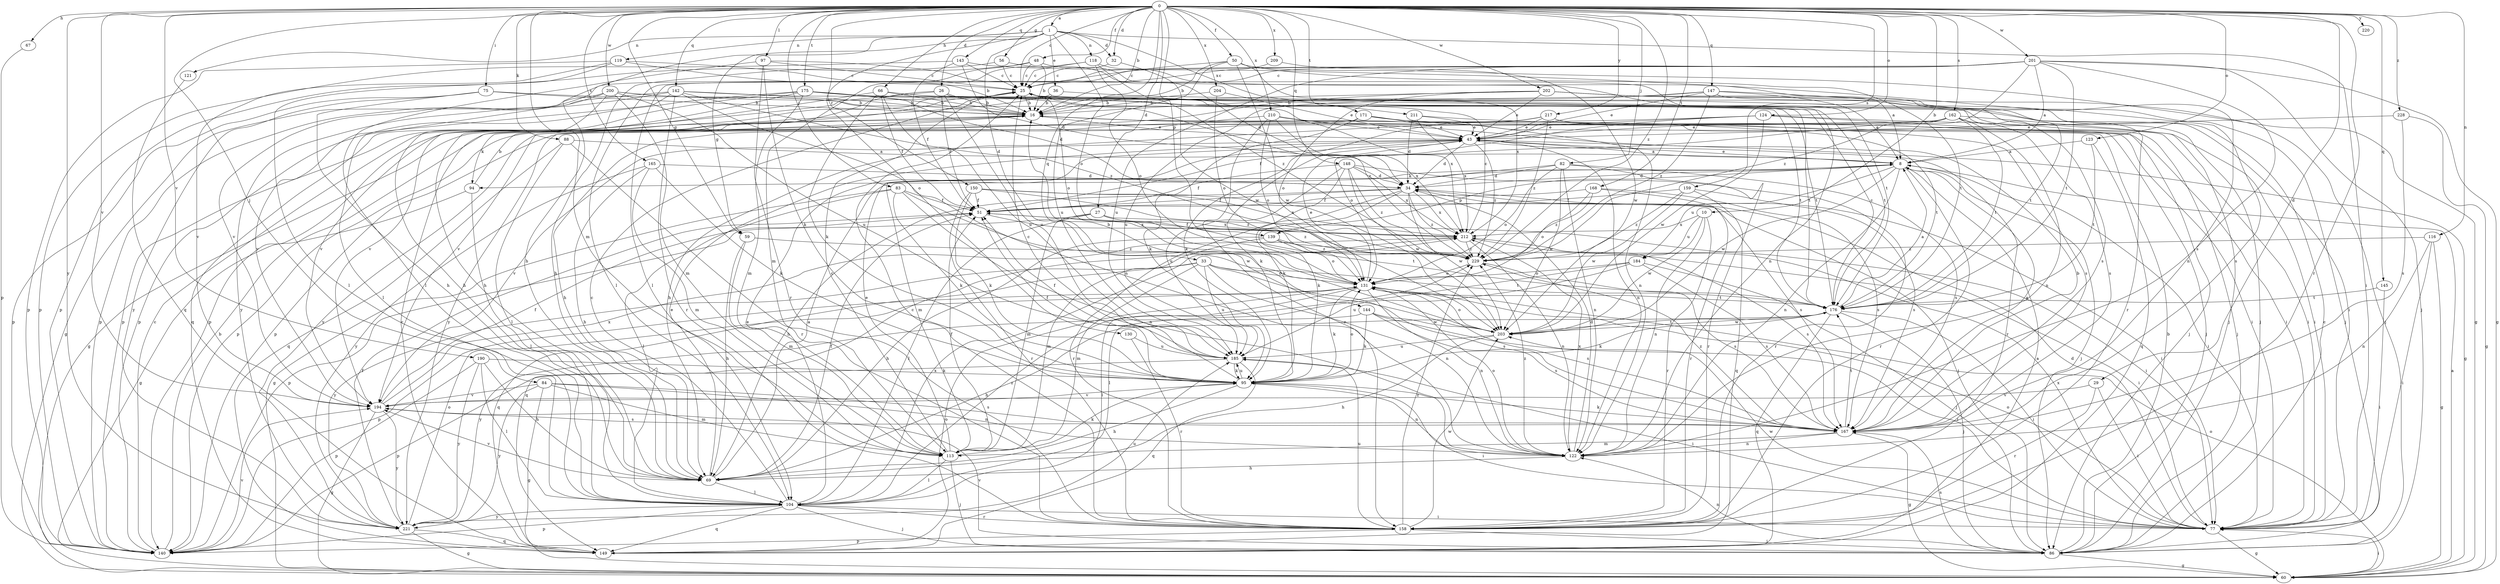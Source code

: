 strict digraph  {
0;
1;
8;
10;
16;
25;
26;
27;
29;
32;
33;
34;
36;
43;
48;
50;
51;
56;
59;
60;
66;
67;
69;
75;
77;
82;
83;
84;
86;
88;
94;
95;
97;
104;
113;
116;
118;
119;
121;
122;
123;
124;
130;
131;
139;
140;
142;
143;
144;
145;
147;
148;
149;
150;
158;
159;
162;
165;
167;
168;
171;
175;
176;
184;
185;
190;
194;
200;
201;
202;
203;
204;
209;
210;
211;
212;
217;
220;
221;
228;
229;
0 -> 1  [label=a];
0 -> 10  [label=b];
0 -> 16  [label=b];
0 -> 25  [label=c];
0 -> 26  [label=d];
0 -> 27  [label=d];
0 -> 29  [label=d];
0 -> 32  [label=d];
0 -> 48  [label=f];
0 -> 50  [label=f];
0 -> 56  [label=g];
0 -> 59  [label=g];
0 -> 66  [label=h];
0 -> 67  [label=h];
0 -> 75  [label=i];
0 -> 82  [label=j];
0 -> 83  [label=j];
0 -> 84  [label=j];
0 -> 88  [label=k];
0 -> 97  [label=l];
0 -> 113  [label=m];
0 -> 116  [label=n];
0 -> 123  [label=o];
0 -> 124  [label=o];
0 -> 139  [label=p];
0 -> 142  [label=q];
0 -> 143  [label=q];
0 -> 144  [label=q];
0 -> 145  [label=q];
0 -> 147  [label=q];
0 -> 148  [label=q];
0 -> 150  [label=r];
0 -> 158  [label=r];
0 -> 159  [label=s];
0 -> 162  [label=s];
0 -> 165  [label=s];
0 -> 168  [label=t];
0 -> 171  [label=t];
0 -> 175  [label=t];
0 -> 190  [label=v];
0 -> 194  [label=v];
0 -> 200  [label=w];
0 -> 201  [label=w];
0 -> 202  [label=w];
0 -> 204  [label=x];
0 -> 209  [label=x];
0 -> 210  [label=x];
0 -> 217  [label=y];
0 -> 220  [label=y];
0 -> 221  [label=y];
0 -> 228  [label=z];
0 -> 229  [label=z];
1 -> 32  [label=d];
1 -> 33  [label=d];
1 -> 36  [label=e];
1 -> 59  [label=g];
1 -> 69  [label=h];
1 -> 77  [label=i];
1 -> 118  [label=n];
1 -> 119  [label=n];
1 -> 121  [label=n];
1 -> 130  [label=o];
1 -> 131  [label=o];
1 -> 211  [label=x];
8 -> 34  [label=d];
8 -> 43  [label=e];
8 -> 77  [label=i];
8 -> 86  [label=j];
8 -> 94  [label=k];
8 -> 122  [label=n];
8 -> 139  [label=p];
8 -> 158  [label=r];
8 -> 184  [label=u];
8 -> 203  [label=w];
10 -> 122  [label=n];
10 -> 158  [label=r];
10 -> 184  [label=u];
10 -> 203  [label=w];
10 -> 212  [label=x];
16 -> 43  [label=e];
16 -> 60  [label=g];
16 -> 86  [label=j];
16 -> 94  [label=k];
25 -> 16  [label=b];
25 -> 131  [label=o];
25 -> 229  [label=z];
26 -> 16  [label=b];
26 -> 51  [label=f];
26 -> 69  [label=h];
26 -> 77  [label=i];
26 -> 86  [label=j];
26 -> 140  [label=p];
26 -> 185  [label=u];
27 -> 77  [label=i];
27 -> 104  [label=l];
27 -> 113  [label=m];
27 -> 140  [label=p];
27 -> 176  [label=t];
27 -> 212  [label=x];
29 -> 77  [label=i];
29 -> 158  [label=r];
29 -> 194  [label=v];
32 -> 25  [label=c];
32 -> 203  [label=w];
33 -> 113  [label=m];
33 -> 122  [label=n];
33 -> 131  [label=o];
33 -> 149  [label=q];
33 -> 167  [label=s];
33 -> 176  [label=t];
33 -> 185  [label=u];
33 -> 221  [label=y];
34 -> 51  [label=f];
34 -> 69  [label=h];
34 -> 77  [label=i];
34 -> 95  [label=k];
34 -> 158  [label=r];
34 -> 167  [label=s];
34 -> 203  [label=w];
34 -> 212  [label=x];
34 -> 229  [label=z];
36 -> 16  [label=b];
36 -> 140  [label=p];
36 -> 176  [label=t];
43 -> 8  [label=a];
43 -> 34  [label=d];
43 -> 60  [label=g];
43 -> 95  [label=k];
43 -> 122  [label=n];
43 -> 158  [label=r];
43 -> 194  [label=v];
43 -> 229  [label=z];
48 -> 16  [label=b];
48 -> 25  [label=c];
48 -> 69  [label=h];
48 -> 104  [label=l];
48 -> 122  [label=n];
50 -> 16  [label=b];
50 -> 25  [label=c];
50 -> 60  [label=g];
50 -> 176  [label=t];
50 -> 185  [label=u];
50 -> 203  [label=w];
50 -> 212  [label=x];
51 -> 212  [label=x];
51 -> 229  [label=z];
56 -> 25  [label=c];
56 -> 34  [label=d];
56 -> 140  [label=p];
59 -> 69  [label=h];
59 -> 113  [label=m];
59 -> 229  [label=z];
60 -> 8  [label=a];
60 -> 77  [label=i];
60 -> 131  [label=o];
66 -> 16  [label=b];
66 -> 51  [label=f];
66 -> 95  [label=k];
66 -> 176  [label=t];
66 -> 185  [label=u];
66 -> 194  [label=v];
67 -> 140  [label=p];
69 -> 8  [label=a];
69 -> 43  [label=e];
69 -> 51  [label=f];
69 -> 104  [label=l];
69 -> 194  [label=v];
75 -> 16  [label=b];
75 -> 69  [label=h];
75 -> 86  [label=j];
75 -> 140  [label=p];
75 -> 221  [label=y];
77 -> 34  [label=d];
77 -> 60  [label=g];
77 -> 131  [label=o];
77 -> 203  [label=w];
77 -> 212  [label=x];
82 -> 34  [label=d];
82 -> 113  [label=m];
82 -> 122  [label=n];
82 -> 131  [label=o];
82 -> 158  [label=r];
82 -> 167  [label=s];
82 -> 203  [label=w];
83 -> 51  [label=f];
83 -> 60  [label=g];
83 -> 95  [label=k];
83 -> 104  [label=l];
83 -> 122  [label=n];
83 -> 203  [label=w];
84 -> 60  [label=g];
84 -> 113  [label=m];
84 -> 122  [label=n];
84 -> 167  [label=s];
84 -> 194  [label=v];
84 -> 221  [label=y];
86 -> 16  [label=b];
86 -> 25  [label=c];
86 -> 60  [label=g];
86 -> 122  [label=n];
86 -> 167  [label=s];
86 -> 194  [label=v];
88 -> 8  [label=a];
88 -> 104  [label=l];
88 -> 149  [label=q];
88 -> 158  [label=r];
94 -> 16  [label=b];
94 -> 60  [label=g];
94 -> 104  [label=l];
95 -> 25  [label=c];
95 -> 51  [label=f];
95 -> 69  [label=h];
95 -> 77  [label=i];
95 -> 122  [label=n];
95 -> 131  [label=o];
95 -> 185  [label=u];
95 -> 194  [label=v];
97 -> 25  [label=c];
97 -> 95  [label=k];
97 -> 104  [label=l];
97 -> 158  [label=r];
97 -> 176  [label=t];
104 -> 25  [label=c];
104 -> 43  [label=e];
104 -> 77  [label=i];
104 -> 86  [label=j];
104 -> 140  [label=p];
104 -> 149  [label=q];
104 -> 158  [label=r];
104 -> 212  [label=x];
104 -> 221  [label=y];
104 -> 229  [label=z];
113 -> 25  [label=c];
113 -> 43  [label=e];
113 -> 51  [label=f];
113 -> 86  [label=j];
113 -> 95  [label=k];
113 -> 104  [label=l];
116 -> 60  [label=g];
116 -> 77  [label=i];
116 -> 122  [label=n];
116 -> 229  [label=z];
118 -> 8  [label=a];
118 -> 25  [label=c];
118 -> 113  [label=m];
118 -> 131  [label=o];
118 -> 229  [label=z];
119 -> 16  [label=b];
119 -> 25  [label=c];
119 -> 104  [label=l];
119 -> 140  [label=p];
119 -> 194  [label=v];
121 -> 149  [label=q];
122 -> 34  [label=d];
122 -> 69  [label=h];
122 -> 131  [label=o];
122 -> 212  [label=x];
122 -> 229  [label=z];
123 -> 8  [label=a];
123 -> 149  [label=q];
123 -> 176  [label=t];
124 -> 43  [label=e];
124 -> 51  [label=f];
124 -> 77  [label=i];
124 -> 86  [label=j];
124 -> 203  [label=w];
124 -> 221  [label=y];
130 -> 158  [label=r];
130 -> 185  [label=u];
131 -> 43  [label=e];
131 -> 95  [label=k];
131 -> 104  [label=l];
131 -> 122  [label=n];
131 -> 140  [label=p];
131 -> 167  [label=s];
131 -> 176  [label=t];
139 -> 69  [label=h];
139 -> 77  [label=i];
139 -> 113  [label=m];
139 -> 131  [label=o];
139 -> 229  [label=z];
140 -> 16  [label=b];
140 -> 25  [label=c];
140 -> 194  [label=v];
142 -> 16  [label=b];
142 -> 122  [label=n];
142 -> 140  [label=p];
142 -> 158  [label=r];
142 -> 176  [label=t];
142 -> 194  [label=v];
142 -> 221  [label=y];
142 -> 229  [label=z];
143 -> 25  [label=c];
143 -> 34  [label=d];
143 -> 51  [label=f];
143 -> 140  [label=p];
143 -> 167  [label=s];
144 -> 77  [label=i];
144 -> 95  [label=k];
144 -> 167  [label=s];
144 -> 203  [label=w];
144 -> 221  [label=y];
145 -> 77  [label=i];
145 -> 176  [label=t];
147 -> 8  [label=a];
147 -> 16  [label=b];
147 -> 43  [label=e];
147 -> 86  [label=j];
147 -> 176  [label=t];
147 -> 185  [label=u];
147 -> 229  [label=z];
148 -> 34  [label=d];
148 -> 51  [label=f];
148 -> 95  [label=k];
148 -> 158  [label=r];
148 -> 185  [label=u];
148 -> 203  [label=w];
148 -> 212  [label=x];
148 -> 229  [label=z];
149 -> 8  [label=a];
149 -> 25  [label=c];
149 -> 131  [label=o];
150 -> 51  [label=f];
150 -> 86  [label=j];
150 -> 95  [label=k];
150 -> 158  [label=r];
150 -> 212  [label=x];
150 -> 229  [label=z];
158 -> 25  [label=c];
158 -> 86  [label=j];
158 -> 140  [label=p];
158 -> 185  [label=u];
158 -> 203  [label=w];
158 -> 229  [label=z];
159 -> 51  [label=f];
159 -> 149  [label=q];
159 -> 167  [label=s];
159 -> 203  [label=w];
159 -> 229  [label=z];
162 -> 43  [label=e];
162 -> 69  [label=h];
162 -> 77  [label=i];
162 -> 122  [label=n];
162 -> 131  [label=o];
162 -> 140  [label=p];
162 -> 167  [label=s];
162 -> 176  [label=t];
165 -> 34  [label=d];
165 -> 69  [label=h];
165 -> 95  [label=k];
165 -> 113  [label=m];
165 -> 221  [label=y];
167 -> 8  [label=a];
167 -> 16  [label=b];
167 -> 60  [label=g];
167 -> 95  [label=k];
167 -> 113  [label=m];
167 -> 122  [label=n];
167 -> 176  [label=t];
167 -> 229  [label=z];
168 -> 51  [label=f];
168 -> 131  [label=o];
168 -> 158  [label=r];
168 -> 167  [label=s];
168 -> 229  [label=z];
171 -> 43  [label=e];
171 -> 77  [label=i];
171 -> 95  [label=k];
171 -> 122  [label=n];
171 -> 140  [label=p];
175 -> 16  [label=b];
175 -> 34  [label=d];
175 -> 113  [label=m];
175 -> 140  [label=p];
175 -> 149  [label=q];
175 -> 167  [label=s];
175 -> 194  [label=v];
175 -> 212  [label=x];
176 -> 8  [label=a];
176 -> 25  [label=c];
176 -> 69  [label=h];
176 -> 77  [label=i];
176 -> 86  [label=j];
176 -> 95  [label=k];
176 -> 149  [label=q];
176 -> 203  [label=w];
184 -> 86  [label=j];
184 -> 104  [label=l];
184 -> 131  [label=o];
184 -> 167  [label=s];
184 -> 185  [label=u];
185 -> 51  [label=f];
185 -> 77  [label=i];
185 -> 95  [label=k];
185 -> 140  [label=p];
185 -> 149  [label=q];
190 -> 69  [label=h];
190 -> 95  [label=k];
190 -> 104  [label=l];
190 -> 140  [label=p];
190 -> 221  [label=y];
194 -> 51  [label=f];
194 -> 60  [label=g];
194 -> 167  [label=s];
194 -> 212  [label=x];
194 -> 221  [label=y];
200 -> 16  [label=b];
200 -> 60  [label=g];
200 -> 69  [label=h];
200 -> 104  [label=l];
200 -> 113  [label=m];
200 -> 176  [label=t];
200 -> 185  [label=u];
201 -> 8  [label=a];
201 -> 25  [label=c];
201 -> 60  [label=g];
201 -> 86  [label=j];
201 -> 104  [label=l];
201 -> 122  [label=n];
201 -> 176  [label=t];
201 -> 185  [label=u];
201 -> 194  [label=v];
201 -> 229  [label=z];
202 -> 16  [label=b];
202 -> 43  [label=e];
202 -> 86  [label=j];
202 -> 131  [label=o];
202 -> 158  [label=r];
202 -> 167  [label=s];
202 -> 194  [label=v];
203 -> 16  [label=b];
203 -> 69  [label=h];
203 -> 131  [label=o];
203 -> 176  [label=t];
203 -> 185  [label=u];
204 -> 16  [label=b];
204 -> 43  [label=e];
204 -> 131  [label=o];
209 -> 25  [label=c];
209 -> 203  [label=w];
210 -> 43  [label=e];
210 -> 69  [label=h];
210 -> 77  [label=i];
210 -> 131  [label=o];
210 -> 158  [label=r];
210 -> 212  [label=x];
211 -> 34  [label=d];
211 -> 43  [label=e];
211 -> 86  [label=j];
211 -> 212  [label=x];
212 -> 25  [label=c];
212 -> 51  [label=f];
212 -> 122  [label=n];
212 -> 149  [label=q];
212 -> 167  [label=s];
212 -> 229  [label=z];
217 -> 43  [label=e];
217 -> 95  [label=k];
217 -> 167  [label=s];
217 -> 176  [label=t];
217 -> 221  [label=y];
217 -> 229  [label=z];
221 -> 51  [label=f];
221 -> 60  [label=g];
221 -> 131  [label=o];
221 -> 149  [label=q];
221 -> 185  [label=u];
228 -> 43  [label=e];
228 -> 60  [label=g];
228 -> 167  [label=s];
229 -> 131  [label=o];
229 -> 167  [label=s];
}
